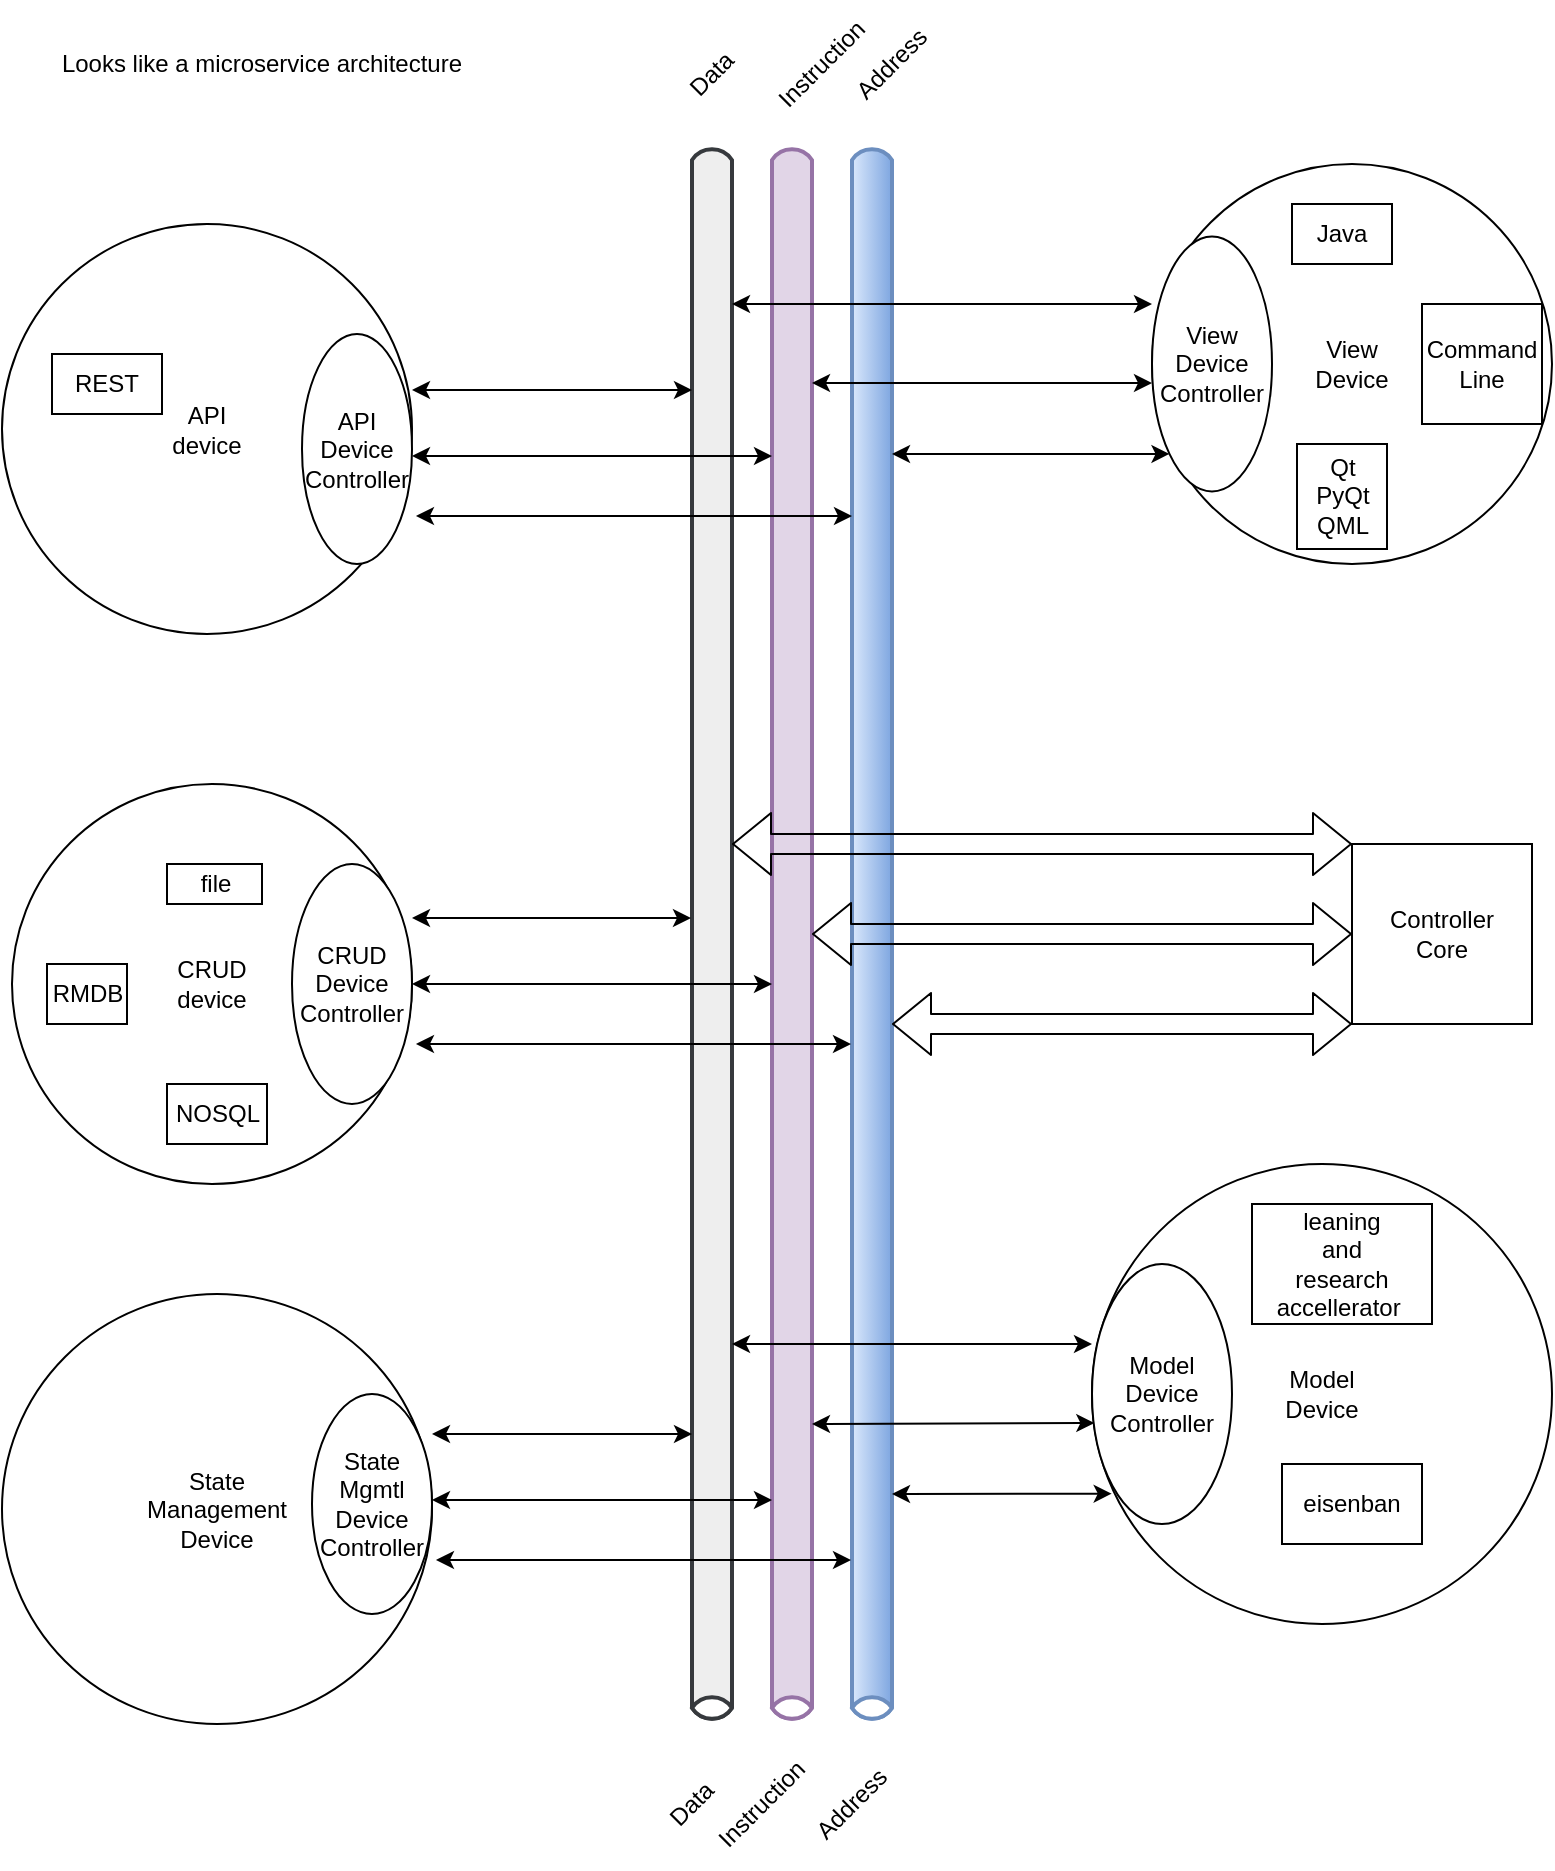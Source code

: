 <mxfile version="23.0.2" type="device">
  <diagram id="JAGPyIvwFEYRg-lGkIm9" name="Page-1">
    <mxGraphModel dx="793" dy="640" grid="1" gridSize="10" guides="1" tooltips="1" connect="1" arrows="1" fold="1" page="1" pageScale="1" pageWidth="850" pageHeight="1100" math="0" shadow="0">
      <root>
        <mxCell id="0" />
        <mxCell id="1" parent="0" />
        <mxCell id="toi9PzrO5dzy1bC58ue5-1" value="Controller&lt;br&gt;Core" style="rounded=0;whiteSpace=wrap;html=1;" parent="1" vertex="1">
          <mxGeometry x="740" y="430" width="90" height="90" as="geometry" />
        </mxCell>
        <mxCell id="toi9PzrO5dzy1bC58ue5-2" value="View&lt;br&gt;Device" style="ellipse;whiteSpace=wrap;html=1;aspect=fixed;labelPosition=center;verticalLabelPosition=middle;align=center;verticalAlign=middle;" parent="1" vertex="1">
          <mxGeometry x="640" y="90" width="200" height="200" as="geometry" />
        </mxCell>
        <mxCell id="toi9PzrO5dzy1bC58ue5-3" value="Command&lt;br&gt;Line" style="whiteSpace=wrap;html=1;aspect=fixed;" parent="1" vertex="1">
          <mxGeometry x="775" y="160" width="60" height="60" as="geometry" />
        </mxCell>
        <mxCell id="toi9PzrO5dzy1bC58ue5-5" value="Qt&lt;br&gt;PyQt&lt;br&gt;QML" style="rounded=0;whiteSpace=wrap;html=1;" parent="1" vertex="1">
          <mxGeometry x="712.5" y="230" width="45" height="52.5" as="geometry" />
        </mxCell>
        <mxCell id="toi9PzrO5dzy1bC58ue5-6" value="Java" style="rounded=0;whiteSpace=wrap;html=1;" parent="1" vertex="1">
          <mxGeometry x="710" y="110" width="50" height="30" as="geometry" />
        </mxCell>
        <mxCell id="toi9PzrO5dzy1bC58ue5-7" value="View&lt;br&gt;Device&lt;br&gt;Controller" style="ellipse;whiteSpace=wrap;html=1;" parent="1" vertex="1">
          <mxGeometry x="640" y="126.25" width="60" height="127.5" as="geometry" />
        </mxCell>
        <mxCell id="toi9PzrO5dzy1bC58ue5-8" value="Model&lt;br&gt;Device" style="ellipse;whiteSpace=wrap;html=1;aspect=fixed;labelPosition=center;verticalLabelPosition=middle;align=center;verticalAlign=middle;" parent="1" vertex="1">
          <mxGeometry x="610" y="590" width="230" height="230" as="geometry" />
        </mxCell>
        <mxCell id="toi9PzrO5dzy1bC58ue5-9" value="Model&lt;br&gt;Device&lt;br&gt;Controller" style="ellipse;whiteSpace=wrap;html=1;" parent="1" vertex="1">
          <mxGeometry x="610" y="640" width="70" height="130" as="geometry" />
        </mxCell>
        <mxCell id="toi9PzrO5dzy1bC58ue5-10" value="State&lt;br&gt;Management&lt;br&gt;Device" style="ellipse;whiteSpace=wrap;html=1;aspect=fixed;" parent="1" vertex="1">
          <mxGeometry x="65" y="655" width="215" height="215" as="geometry" />
        </mxCell>
        <mxCell id="toi9PzrO5dzy1bC58ue5-11" value="State Mgmtl Device&lt;br&gt;Controller" style="ellipse;whiteSpace=wrap;html=1;" parent="1" vertex="1">
          <mxGeometry x="220" y="705" width="60" height="110" as="geometry" />
        </mxCell>
        <mxCell id="toi9PzrO5dzy1bC58ue5-12" value="CRUD&lt;br&gt;device" style="ellipse;whiteSpace=wrap;html=1;aspect=fixed;" parent="1" vertex="1">
          <mxGeometry x="70" y="400" width="200" height="200" as="geometry" />
        </mxCell>
        <mxCell id="toi9PzrO5dzy1bC58ue5-13" value="CRUD Device&lt;br&gt;Controller" style="ellipse;whiteSpace=wrap;html=1;" parent="1" vertex="1">
          <mxGeometry x="210" y="440" width="60" height="120" as="geometry" />
        </mxCell>
        <mxCell id="toi9PzrO5dzy1bC58ue5-14" value="API&lt;br&gt;device" style="ellipse;whiteSpace=wrap;html=1;aspect=fixed;" parent="1" vertex="1">
          <mxGeometry x="65" y="120" width="205" height="205" as="geometry" />
        </mxCell>
        <mxCell id="toi9PzrO5dzy1bC58ue5-15" value="API&lt;br&gt;Device&lt;br&gt;Controller" style="ellipse;whiteSpace=wrap;html=1;" parent="1" vertex="1">
          <mxGeometry x="215" y="175" width="55" height="115" as="geometry" />
        </mxCell>
        <mxCell id="toi9PzrO5dzy1bC58ue5-18" value="" style="html=1;outlineConnect=0;fillColor=#dae8fc;strokeColor=#6c8ebf;gradientDirection=north;strokeWidth=2;shape=mxgraph.networks.bus;gradientColor=#7ea6e0;gradientDirection=north;perimeter=backbonePerimeter;backboneSize=20;direction=south;labelPosition=center;verticalLabelPosition=top;align=center;verticalAlign=bottom;" parent="1" vertex="1">
          <mxGeometry x="490" y="80" width="20" height="790" as="geometry" />
        </mxCell>
        <mxCell id="toi9PzrO5dzy1bC58ue5-19" value="Address" style="text;html=1;strokeColor=none;fillColor=none;align=center;verticalAlign=middle;whiteSpace=wrap;rounded=0;rotation=315;" parent="1" vertex="1">
          <mxGeometry x="490" y="30" width="40" height="20" as="geometry" />
        </mxCell>
        <mxCell id="toi9PzrO5dzy1bC58ue5-21" value="Instruction" style="text;html=1;strokeColor=none;fillColor=none;align=center;verticalAlign=middle;whiteSpace=wrap;rounded=0;rotation=315;" parent="1" vertex="1">
          <mxGeometry x="440" y="30" width="70" height="20" as="geometry" />
        </mxCell>
        <mxCell id="toi9PzrO5dzy1bC58ue5-22" value="Data" style="text;html=1;strokeColor=none;fillColor=none;align=center;verticalAlign=middle;whiteSpace=wrap;rounded=0;rotation=315;" parent="1" vertex="1">
          <mxGeometry x="400" y="35" width="40" height="20" as="geometry" />
        </mxCell>
        <mxCell id="toi9PzrO5dzy1bC58ue5-24" value="" style="html=1;outlineConnect=0;fillColor=#e1d5e7;strokeColor=#9673a6;gradientDirection=north;strokeWidth=2;shape=mxgraph.networks.bus;gradientDirection=north;perimeter=backbonePerimeter;backboneSize=20;direction=south;labelPosition=center;verticalLabelPosition=top;align=center;verticalAlign=bottom;" parent="1" vertex="1">
          <mxGeometry x="450" y="80" width="20" height="790" as="geometry" />
        </mxCell>
        <mxCell id="toi9PzrO5dzy1bC58ue5-25" value="" style="html=1;outlineConnect=0;fillColor=#eeeeee;gradientDirection=north;strokeWidth=2;shape=mxgraph.networks.bus;gradientDirection=north;perimeter=backbonePerimeter;backboneSize=20;direction=south;labelPosition=center;verticalLabelPosition=top;align=center;verticalAlign=bottom;strokeColor=#36393d;" parent="1" vertex="1">
          <mxGeometry x="410" y="80" width="20" height="790" as="geometry" />
        </mxCell>
        <mxCell id="toi9PzrO5dzy1bC58ue5-26" value="" style="shape=flexArrow;endArrow=classic;startArrow=classic;html=1;entryX=0;entryY=1;entryDx=0;entryDy=0;" parent="1" source="toi9PzrO5dzy1bC58ue5-18" target="toi9PzrO5dzy1bC58ue5-1" edge="1">
          <mxGeometry width="100" height="100" relative="1" as="geometry">
            <mxPoint x="670" y="520" as="sourcePoint" />
            <mxPoint x="400" y="460" as="targetPoint" />
          </mxGeometry>
        </mxCell>
        <mxCell id="toi9PzrO5dzy1bC58ue5-27" value="" style="shape=flexArrow;endArrow=classic;startArrow=classic;html=1;" parent="1" source="toi9PzrO5dzy1bC58ue5-24" target="toi9PzrO5dzy1bC58ue5-1" edge="1">
          <mxGeometry width="100" height="100" relative="1" as="geometry">
            <mxPoint x="300" y="630" as="sourcePoint" />
            <mxPoint x="400" y="530" as="targetPoint" />
          </mxGeometry>
        </mxCell>
        <mxCell id="toi9PzrO5dzy1bC58ue5-28" value="" style="shape=flexArrow;endArrow=classic;startArrow=classic;html=1;entryX=0;entryY=0;entryDx=0;entryDy=0;" parent="1" source="toi9PzrO5dzy1bC58ue5-25" target="toi9PzrO5dzy1bC58ue5-1" edge="1">
          <mxGeometry width="100" height="100" relative="1" as="geometry">
            <mxPoint x="300" y="630" as="sourcePoint" />
            <mxPoint x="400" y="530" as="targetPoint" />
          </mxGeometry>
        </mxCell>
        <mxCell id="toi9PzrO5dzy1bC58ue5-30" value="REST" style="rounded=0;whiteSpace=wrap;html=1;" parent="1" vertex="1">
          <mxGeometry x="90" y="185" width="55" height="30" as="geometry" />
        </mxCell>
        <mxCell id="toi9PzrO5dzy1bC58ue5-32" value="leaning&lt;br&gt;and&lt;br&gt;research&lt;br&gt;accellerator&amp;nbsp;" style="rounded=0;whiteSpace=wrap;html=1;" parent="1" vertex="1">
          <mxGeometry x="690" y="610" width="90" height="60" as="geometry" />
        </mxCell>
        <mxCell id="toi9PzrO5dzy1bC58ue5-33" value="eisenban" style="rounded=0;whiteSpace=wrap;html=1;" parent="1" vertex="1">
          <mxGeometry x="705" y="740" width="70" height="40" as="geometry" />
        </mxCell>
        <mxCell id="toi9PzrO5dzy1bC58ue5-34" value="NOSQL" style="rounded=0;whiteSpace=wrap;html=1;" parent="1" vertex="1">
          <mxGeometry x="147.5" y="550" width="50" height="30" as="geometry" />
        </mxCell>
        <mxCell id="toi9PzrO5dzy1bC58ue5-35" value="RMDB" style="rounded=0;whiteSpace=wrap;html=1;" parent="1" vertex="1">
          <mxGeometry x="87.5" y="490" width="40" height="30" as="geometry" />
        </mxCell>
        <mxCell id="toi9PzrO5dzy1bC58ue5-36" value="file" style="rounded=0;whiteSpace=wrap;html=1;" parent="1" vertex="1">
          <mxGeometry x="147.5" y="440" width="47.5" height="20" as="geometry" />
        </mxCell>
        <mxCell id="toi9PzrO5dzy1bC58ue5-37" value="Address" style="text;html=1;strokeColor=none;fillColor=none;align=center;verticalAlign=middle;whiteSpace=wrap;rounded=0;rotation=315;" parent="1" vertex="1">
          <mxGeometry x="470" y="900" width="40" height="20" as="geometry" />
        </mxCell>
        <mxCell id="toi9PzrO5dzy1bC58ue5-38" value="Instruction" style="text;html=1;strokeColor=none;fillColor=none;align=center;verticalAlign=middle;whiteSpace=wrap;rounded=0;rotation=315;" parent="1" vertex="1">
          <mxGeometry x="410" y="900" width="70" height="20" as="geometry" />
        </mxCell>
        <mxCell id="toi9PzrO5dzy1bC58ue5-39" value="Data" style="text;html=1;strokeColor=none;fillColor=none;align=center;verticalAlign=middle;whiteSpace=wrap;rounded=0;rotation=315;" parent="1" vertex="1">
          <mxGeometry x="390" y="900" width="40" height="20" as="geometry" />
        </mxCell>
        <mxCell id="toi9PzrO5dzy1bC58ue5-41" value="" style="endArrow=classic;startArrow=classic;html=1;exitX=1;exitY=0.225;exitDx=0;exitDy=0;exitPerimeter=0;" parent="1" source="toi9PzrO5dzy1bC58ue5-13" target="toi9PzrO5dzy1bC58ue5-25" edge="1">
          <mxGeometry width="50" height="50" relative="1" as="geometry">
            <mxPoint x="320" y="510" as="sourcePoint" />
            <mxPoint x="400" y="467" as="targetPoint" />
          </mxGeometry>
        </mxCell>
        <mxCell id="toi9PzrO5dzy1bC58ue5-45" value="" style="endArrow=classic;startArrow=classic;html=1;exitX=1;exitY=0.5;exitDx=0;exitDy=0;" parent="1" source="toi9PzrO5dzy1bC58ue5-12" edge="1">
          <mxGeometry width="50" height="50" relative="1" as="geometry">
            <mxPoint x="250.711" y="439.289" as="sourcePoint" />
            <mxPoint x="450" y="500" as="targetPoint" />
          </mxGeometry>
        </mxCell>
        <mxCell id="toi9PzrO5dzy1bC58ue5-46" value="" style="endArrow=classic;startArrow=classic;html=1;exitX=1.033;exitY=0.75;exitDx=0;exitDy=0;exitPerimeter=0;" parent="1" source="toi9PzrO5dzy1bC58ue5-13" target="toi9PzrO5dzy1bC58ue5-18" edge="1">
          <mxGeometry width="50" height="50" relative="1" as="geometry">
            <mxPoint x="230" y="580" as="sourcePoint" />
            <mxPoint x="427" y="449" as="targetPoint" />
          </mxGeometry>
        </mxCell>
        <mxCell id="toi9PzrO5dzy1bC58ue5-48" value="" style="endArrow=classic;startArrow=classic;html=1;exitX=1;exitY=0.225;exitDx=0;exitDy=0;exitPerimeter=0;" parent="1" edge="1">
          <mxGeometry width="50" height="50" relative="1" as="geometry">
            <mxPoint x="270" y="203" as="sourcePoint" />
            <mxPoint x="410" y="203" as="targetPoint" />
          </mxGeometry>
        </mxCell>
        <mxCell id="toi9PzrO5dzy1bC58ue5-49" value="" style="endArrow=classic;startArrow=classic;html=1;exitX=1;exitY=0.5;exitDx=0;exitDy=0;" parent="1" edge="1">
          <mxGeometry width="50" height="50" relative="1" as="geometry">
            <mxPoint x="270" y="236" as="sourcePoint" />
            <mxPoint x="450" y="236" as="targetPoint" />
          </mxGeometry>
        </mxCell>
        <mxCell id="toi9PzrO5dzy1bC58ue5-50" value="" style="endArrow=classic;startArrow=classic;html=1;exitX=1.033;exitY=0.75;exitDx=0;exitDy=0;exitPerimeter=0;" parent="1" edge="1">
          <mxGeometry width="50" height="50" relative="1" as="geometry">
            <mxPoint x="271.98" y="266" as="sourcePoint" />
            <mxPoint x="490" y="266" as="targetPoint" />
          </mxGeometry>
        </mxCell>
        <mxCell id="toi9PzrO5dzy1bC58ue5-51" value="" style="endArrow=classic;startArrow=classic;html=1;exitX=1;exitY=0.225;exitDx=0;exitDy=0;exitPerimeter=0;" parent="1" edge="1">
          <mxGeometry width="50" height="50" relative="1" as="geometry">
            <mxPoint x="280" y="725" as="sourcePoint" />
            <mxPoint x="410" y="725" as="targetPoint" />
          </mxGeometry>
        </mxCell>
        <mxCell id="toi9PzrO5dzy1bC58ue5-52" value="" style="endArrow=classic;startArrow=classic;html=1;exitX=1;exitY=0.5;exitDx=0;exitDy=0;" parent="1" edge="1">
          <mxGeometry width="50" height="50" relative="1" as="geometry">
            <mxPoint x="280" y="758" as="sourcePoint" />
            <mxPoint x="450" y="758" as="targetPoint" />
          </mxGeometry>
        </mxCell>
        <mxCell id="toi9PzrO5dzy1bC58ue5-53" value="" style="endArrow=classic;startArrow=classic;html=1;exitX=1.033;exitY=0.75;exitDx=0;exitDy=0;exitPerimeter=0;" parent="1" target="toi9PzrO5dzy1bC58ue5-18" edge="1">
          <mxGeometry width="50" height="50" relative="1" as="geometry">
            <mxPoint x="281.98" y="788" as="sourcePoint" />
            <mxPoint x="480" y="788" as="targetPoint" />
          </mxGeometry>
        </mxCell>
        <mxCell id="toi9PzrO5dzy1bC58ue5-57" value="" style="endArrow=classic;startArrow=classic;html=1;" parent="1" source="toi9PzrO5dzy1bC58ue5-25" edge="1">
          <mxGeometry width="50" height="50" relative="1" as="geometry">
            <mxPoint x="510" y="160" as="sourcePoint" />
            <mxPoint x="640" y="160" as="targetPoint" />
          </mxGeometry>
        </mxCell>
        <mxCell id="toi9PzrO5dzy1bC58ue5-58" value="" style="endArrow=classic;startArrow=classic;html=1;" parent="1" source="toi9PzrO5dzy1bC58ue5-24" edge="1">
          <mxGeometry width="50" height="50" relative="1" as="geometry">
            <mxPoint x="540" y="200" as="sourcePoint" />
            <mxPoint x="640" y="199.5" as="targetPoint" />
          </mxGeometry>
        </mxCell>
        <mxCell id="toi9PzrO5dzy1bC58ue5-59" value="" style="endArrow=classic;startArrow=classic;html=1;entryX=0;entryY=1;entryDx=0;entryDy=0;" parent="1" source="toi9PzrO5dzy1bC58ue5-18" target="toi9PzrO5dzy1bC58ue5-7" edge="1">
          <mxGeometry width="50" height="50" relative="1" as="geometry">
            <mxPoint x="540" y="232" as="sourcePoint" />
            <mxPoint x="610" y="232" as="targetPoint" />
          </mxGeometry>
        </mxCell>
        <mxCell id="toi9PzrO5dzy1bC58ue5-60" value="" style="endArrow=classic;startArrow=classic;html=1;" parent="1" edge="1">
          <mxGeometry width="50" height="50" relative="1" as="geometry">
            <mxPoint x="430" y="680" as="sourcePoint" />
            <mxPoint x="610" y="680" as="targetPoint" />
          </mxGeometry>
        </mxCell>
        <mxCell id="toi9PzrO5dzy1bC58ue5-61" value="" style="endArrow=classic;startArrow=classic;html=1;" parent="1" edge="1">
          <mxGeometry width="50" height="50" relative="1" as="geometry">
            <mxPoint x="470" y="720" as="sourcePoint" />
            <mxPoint x="611.17" y="719.5" as="targetPoint" />
          </mxGeometry>
        </mxCell>
        <mxCell id="toi9PzrO5dzy1bC58ue5-62" value="" style="endArrow=classic;startArrow=classic;html=1;entryX=0;entryY=1;entryDx=0;entryDy=0;" parent="1" edge="1">
          <mxGeometry width="50" height="50" relative="1" as="geometry">
            <mxPoint x="510" y="755" as="sourcePoint" />
            <mxPoint x="619.832" y="754.811" as="targetPoint" />
          </mxGeometry>
        </mxCell>
        <mxCell id="dmTc4Ta7kLlR1RZZmJIW-1" value="Looks like a microservice architecture" style="text;html=1;strokeColor=none;fillColor=none;align=center;verticalAlign=middle;whiteSpace=wrap;rounded=0;" vertex="1" parent="1">
          <mxGeometry x="80" y="25" width="230" height="30" as="geometry" />
        </mxCell>
      </root>
    </mxGraphModel>
  </diagram>
</mxfile>
